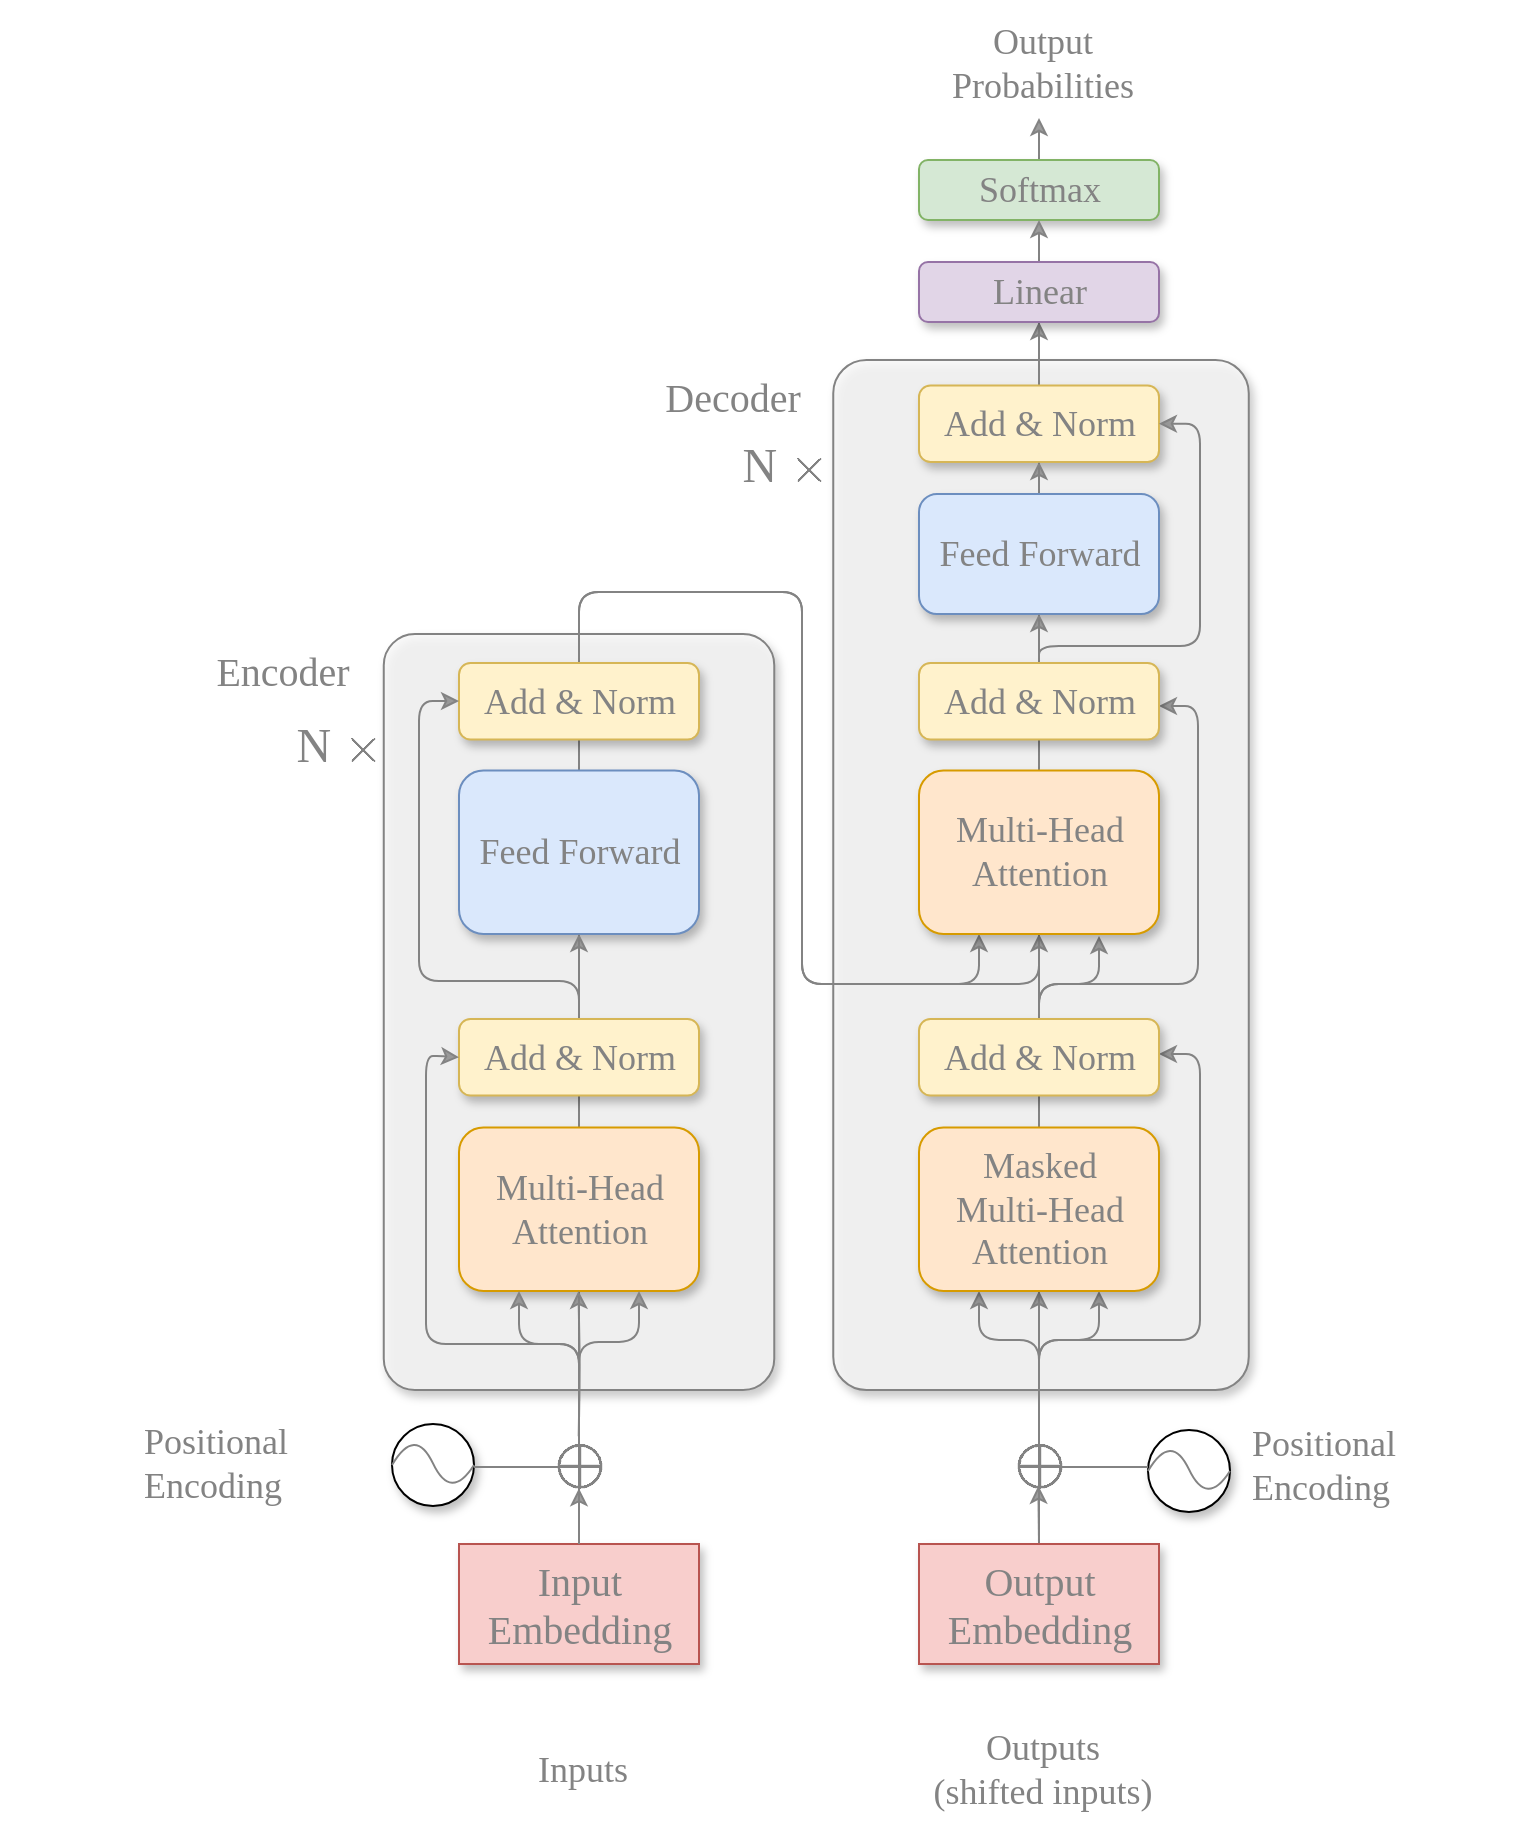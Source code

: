 <mxfile version="22.0.4" type="github" pages="2">
  <diagram name="Page-1" id="L9wKxA3IgMW9D4mlLyfj">
    <mxGraphModel dx="1159" dy="853" grid="0" gridSize="10" guides="1" tooltips="1" connect="1" arrows="1" fold="1" page="0" pageScale="1" pageWidth="850" pageHeight="1100" background="none" math="1" shadow="0">
      <root>
        <mxCell id="0" />
        <mxCell id="1" parent="0" />
        <mxCell id="UqhF--r-Gl4hebt5zzpi-48" value="" style="whiteSpace=wrap;html=1;rounded=1;flipV=0;fontFamily=IBM Plex Mono;fontSize=18;fillColor=#F8F8F8;fontColor=#838383;strokeColor=#838383;arcSize=8;comic=0;shadow=1;fillOpacity=80;fillStyle=auto;" parent="1" vertex="1">
          <mxGeometry x="210.88" y="424" width="195.25" height="378" as="geometry" />
        </mxCell>
        <mxCell id="UqhF--r-Gl4hebt5zzpi-1" value="" style="whiteSpace=wrap;html=1;rounded=1;fontFamily=IBM Plex Mono;fontSize=18;fillStyle=auto;fillColor=#F8F8F8;arcSize=8;fontColor=#838383;comic=0;shadow=1;fillOpacity=80;gradientColor=none;strokeColor=#838383;" parent="1" vertex="1">
          <mxGeometry x="435.63" y="287" width="207.75" height="515" as="geometry" />
        </mxCell>
        <mxCell id="UqhF--r-Gl4hebt5zzpi-81" style="edgeStyle=orthogonalEdgeStyle;shape=connector;rounded=1;orthogonalLoop=1;jettySize=auto;html=1;exitX=0.5;exitY=0;exitDx=0;exitDy=0;labelBackgroundColor=default;strokeColor=#838383;fontFamily=Helvetica;fontSize=12;fontColor=#838383;endArrow=classic;strokeOpacity=100;fillOpacity=80;comic=0;shadow=0;jiggle=0.5;" parent="1" source="UqhF--r-Gl4hebt5zzpi-17" target="UqhF--r-Gl4hebt5zzpi-12" edge="1">
          <mxGeometry relative="1" as="geometry">
            <Array as="points">
              <mxPoint x="539" y="599" />
              <mxPoint x="618" y="599" />
              <mxPoint x="618" y="460" />
            </Array>
          </mxGeometry>
        </mxCell>
        <mxCell id="UqhF--r-Gl4hebt5zzpi-80" style="edgeStyle=orthogonalEdgeStyle;shape=connector;rounded=1;orthogonalLoop=1;jettySize=auto;html=1;exitX=0.5;exitY=0;exitDx=0;exitDy=0;labelBackgroundColor=default;strokeColor=#838383;fontFamily=Helvetica;fontSize=12;fontColor=#838383;endArrow=classic;strokeOpacity=100;fillOpacity=80;comic=0;shadow=0;jiggle=0.5;" parent="1" source="UqhF--r-Gl4hebt5zzpi-17" target="UqhF--r-Gl4hebt5zzpi-14" edge="1">
          <mxGeometry relative="1" as="geometry">
            <Array as="points">
              <mxPoint x="539" y="777" />
              <mxPoint x="619" y="777" />
              <mxPoint x="619" y="634" />
            </Array>
          </mxGeometry>
        </mxCell>
        <mxCell id="UqhF--r-Gl4hebt5zzpi-95" style="edgeStyle=orthogonalEdgeStyle;shape=connector;rounded=1;orthogonalLoop=1;jettySize=auto;html=1;labelBackgroundColor=default;strokeColor=#838383;fontFamily=Helvetica;fontSize=12;fontColor=#838383;endArrow=classic;strokeOpacity=100;fillOpacity=80;comic=0;shadow=0;jiggle=0.5;" parent="1" source="UqhF--r-Gl4hebt5zzpi-9" edge="1" target="UqhF--r-Gl4hebt5zzpi-96">
          <mxGeometry relative="1" as="geometry">
            <mxPoint x="538.286" y="147.137" as="targetPoint" />
            <Array as="points">
              <mxPoint x="537" y="160" />
              <mxPoint x="537" y="160" />
            </Array>
          </mxGeometry>
        </mxCell>
        <mxCell id="UqhF--r-Gl4hebt5zzpi-9" value="Softmax" style="whiteSpace=wrap;html=1;rounded=1;fontFamily=IBM Plex Mono;fontSize=18;fillColor=#d5e8d4;strokeColor=#82b366;fontColor=#838383;comic=0;shadow=1;jiggle=0.5;" parent="1" vertex="1">
          <mxGeometry x="478.5" y="187" width="120" height="30" as="geometry" />
        </mxCell>
        <mxCell id="UqhF--r-Gl4hebt5zzpi-77" style="edgeStyle=orthogonalEdgeStyle;shape=connector;rounded=1;orthogonalLoop=1;jettySize=auto;html=1;exitX=0.5;exitY=0;exitDx=0;exitDy=0;entryX=0.5;entryY=1;entryDx=0;entryDy=0;labelBackgroundColor=default;strokeColor=#838383;fontFamily=Helvetica;fontSize=12;fontColor=#838383;endArrow=classic;strokeOpacity=100;fillOpacity=80;comic=0;shadow=0;jiggle=0.5;" parent="1" source="UqhF--r-Gl4hebt5zzpi-17" target="UqhF--r-Gl4hebt5zzpi-15" edge="1">
          <mxGeometry relative="1" as="geometry" />
        </mxCell>
        <mxCell id="UqhF--r-Gl4hebt5zzpi-78" style="edgeStyle=orthogonalEdgeStyle;shape=connector;rounded=1;orthogonalLoop=1;jettySize=auto;html=1;exitX=0.5;exitY=0;exitDx=0;exitDy=0;entryX=0.25;entryY=1;entryDx=0;entryDy=0;labelBackgroundColor=default;strokeColor=#838383;fontFamily=Helvetica;fontSize=12;fontColor=#838383;endArrow=classic;strokeOpacity=100;fillOpacity=80;comic=0;shadow=0;jiggle=0.5;" parent="1" source="UqhF--r-Gl4hebt5zzpi-17" target="UqhF--r-Gl4hebt5zzpi-15" edge="1">
          <mxGeometry relative="1" as="geometry">
            <Array as="points">
              <mxPoint x="539" y="777" />
              <mxPoint x="509" y="777" />
            </Array>
          </mxGeometry>
        </mxCell>
        <mxCell id="UqhF--r-Gl4hebt5zzpi-79" style="edgeStyle=orthogonalEdgeStyle;shape=connector;rounded=1;orthogonalLoop=1;jettySize=auto;html=1;exitX=0.5;exitY=0;exitDx=0;exitDy=0;entryX=0.75;entryY=1;entryDx=0;entryDy=0;labelBackgroundColor=default;strokeColor=#838383;fontFamily=Helvetica;fontSize=12;fontColor=#838383;endArrow=classic;strokeOpacity=100;fillOpacity=80;comic=0;shadow=0;jiggle=0.5;" parent="1" source="UqhF--r-Gl4hebt5zzpi-17" target="UqhF--r-Gl4hebt5zzpi-15" edge="1">
          <mxGeometry relative="1" as="geometry">
            <Array as="points">
              <mxPoint x="539" y="777" />
              <mxPoint x="569" y="777" />
            </Array>
          </mxGeometry>
        </mxCell>
        <mxCell id="UqhF--r-Gl4hebt5zzpi-82" value="=" style="edgeStyle=orthogonalEdgeStyle;shape=connector;rounded=1;orthogonalLoop=1;jettySize=auto;html=1;exitX=0.5;exitY=0;exitDx=0;exitDy=0;entryX=0.75;entryY=1;entryDx=0;entryDy=0;labelBackgroundColor=default;strokeColor=#838383;fontFamily=Helvetica;fontSize=12;fontColor=#838383;endArrow=classic;strokeOpacity=100;fillOpacity=80;comic=0;shadow=0;jiggle=0.5;" parent="1" source="UqhF--r-Gl4hebt5zzpi-17" edge="1">
          <mxGeometry relative="1" as="geometry">
            <mxPoint x="538.5" y="900.003" as="sourcePoint" />
            <mxPoint x="568.5" y="575" as="targetPoint" />
            <Array as="points">
              <mxPoint x="538" y="599" />
              <mxPoint x="568" y="599" />
            </Array>
          </mxGeometry>
        </mxCell>
        <mxCell id="UqhF--r-Gl4hebt5zzpi-83" style="edgeStyle=orthogonalEdgeStyle;shape=connector;rounded=1;orthogonalLoop=1;jettySize=auto;html=1;exitX=0.5;exitY=0;exitDx=0;exitDy=0;entryX=0.5;entryY=1;entryDx=0;entryDy=0;labelBackgroundColor=default;strokeColor=#838383;fontFamily=Helvetica;fontSize=12;fontColor=#838383;endArrow=classic;strokeOpacity=100;fillOpacity=80;comic=0;shadow=0;jiggle=0.5;" parent="1" source="UqhF--r-Gl4hebt5zzpi-17" target="UqhF--r-Gl4hebt5zzpi-9" edge="1">
          <mxGeometry relative="1" as="geometry" />
        </mxCell>
        <mxCell id="UqhF--r-Gl4hebt5zzpi-92" style="edgeStyle=orthogonalEdgeStyle;shape=connector;rounded=1;orthogonalLoop=1;jettySize=auto;html=1;exitX=0.5;exitY=0;exitDx=0;exitDy=0;entryX=0.498;entryY=0.772;entryDx=0;entryDy=0;entryPerimeter=0;labelBackgroundColor=default;strokeColor=#838383;fontFamily=Helvetica;fontSize=12;fontColor=#838383;endArrow=classic;strokeOpacity=100;fillOpacity=80;comic=0;shadow=0;jiggle=0.5;" parent="1" source="UqhF--r-Gl4hebt5zzpi-17" target="UqhF--r-Gl4hebt5zzpi-41" edge="1">
          <mxGeometry relative="1" as="geometry" />
        </mxCell>
        <mxCell id="UqhF--r-Gl4hebt5zzpi-17" value="&lt;font style=&quot;font-size: 20px;&quot; face=&quot;IBM Plex Mono&quot;&gt;Output&lt;br&gt;Embedding&lt;/font&gt;" style="whiteSpace=wrap;html=1;fillColor=#f8cecc;strokeColor=#b85450;fontColor=#838383;comic=0;shadow=1;jiggle=0.5;" parent="1" vertex="1">
          <mxGeometry x="478.5" y="879.003" width="120" height="60" as="geometry" />
        </mxCell>
        <mxCell id="UqhF--r-Gl4hebt5zzpi-58" style="edgeStyle=orthogonalEdgeStyle;rounded=1;orthogonalLoop=1;jettySize=auto;html=1;exitX=0.5;exitY=0;exitDx=0;exitDy=0;entryX=0.5;entryY=0.802;entryDx=0;entryDy=0;entryPerimeter=0;fontFamily=Helvetica;fontSize=12;fontColor=#838383;strokeOpacity=100;fillOpacity=80;strokeColor=#838383;comic=0;shadow=0;jiggle=0.5;" parent="1" source="UqhF--r-Gl4hebt5zzpi-18" target="UqhF--r-Gl4hebt5zzpi-37" edge="1">
          <mxGeometry relative="1" as="geometry" />
        </mxCell>
        <mxCell id="UqhF--r-Gl4hebt5zzpi-73" style="edgeStyle=orthogonalEdgeStyle;shape=connector;rounded=1;orthogonalLoop=1;jettySize=auto;html=1;exitX=0.5;exitY=0;exitDx=0;exitDy=0;entryX=0.5;entryY=1;entryDx=0;entryDy=0;labelBackgroundColor=default;strokeColor=#838383;fontFamily=Helvetica;fontSize=12;fontColor=#838383;endArrow=classic;strokeOpacity=100;fillOpacity=80;comic=0;shadow=0;jiggle=0.5;" parent="1" source="UqhF--r-Gl4hebt5zzpi-18" target="UqhF--r-Gl4hebt5zzpi-13" edge="1">
          <mxGeometry relative="1" as="geometry">
            <Array as="points">
              <mxPoint x="309" y="403" />
              <mxPoint x="420" y="403" />
              <mxPoint x="420" y="599" />
              <mxPoint x="539" y="599" />
            </Array>
          </mxGeometry>
        </mxCell>
        <mxCell id="UqhF--r-Gl4hebt5zzpi-74" style="edgeStyle=orthogonalEdgeStyle;shape=connector;rounded=1;orthogonalLoop=1;jettySize=auto;html=1;exitX=0.5;exitY=0;exitDx=0;exitDy=0;entryX=0.25;entryY=1;entryDx=0;entryDy=0;labelBackgroundColor=default;strokeColor=#838383;fontFamily=Helvetica;fontSize=12;fontColor=#838383;endArrow=classic;strokeOpacity=100;fillOpacity=80;comic=0;shadow=0;jiggle=0.5;" parent="1" edge="1">
          <mxGeometry relative="1" as="geometry">
            <mxPoint x="308.5" y="899.003" as="sourcePoint" />
            <mxPoint x="508.5" y="574" as="targetPoint" />
            <Array as="points">
              <mxPoint x="309" y="403" />
              <mxPoint x="420" y="403" />
              <mxPoint x="420" y="599" />
              <mxPoint x="509" y="599" />
            </Array>
          </mxGeometry>
        </mxCell>
        <mxCell id="UqhF--r-Gl4hebt5zzpi-18" value="Input Embedding" style="whiteSpace=wrap;html=1;fontFamily=IBM Plex Mono;fontSize=20;fillColor=#f8cecc;strokeColor=#b85450;fontColor=#838383;comic=0;shadow=1;jiggle=0.5;" parent="1" vertex="1">
          <mxGeometry x="248.5" y="879.003" width="120" height="60" as="geometry" />
        </mxCell>
        <mxCell id="UqhF--r-Gl4hebt5zzpi-51" value="&lt;font style=&quot;font-size: 18px;&quot; face=&quot;IBM Plex Mono&quot;&gt;Positional&lt;br&gt;Encoding&lt;/font&gt;" style="text;html=1;align=left;verticalAlign=middle;resizable=0;points=[];autosize=1;strokeColor=none;fillColor=none;fontSize=12;fontFamily=Helvetica;fontColor=#838383;comic=0;shadow=1;jiggle=0.5;" parent="1" vertex="1">
          <mxGeometry x="89" y="811" width="126" height="55" as="geometry" />
        </mxCell>
        <mxCell id="UqhF--r-Gl4hebt5zzpi-49" value="" style="group;flipV=0;fontFamily=IBM Plex Mono;fontSize=18;fontColor=#838383;comic=0;shadow=1;jiggle=0.5;" parent="1" vertex="1" connectable="0">
          <mxGeometry x="248.5" y="467.5" width="120" height="294" as="geometry" />
        </mxCell>
        <mxCell id="UqhF--r-Gl4hebt5zzpi-52" value="" style="group;fontFamily=IBM Plex Mono;fontSize=18;fontColor=#838383;comic=0;shadow=1;jiggle=0.5;" parent="UqhF--r-Gl4hebt5zzpi-49" vertex="1" connectable="0">
          <mxGeometry y="-9" width="120" height="294" as="geometry" />
        </mxCell>
        <mxCell id="UqhF--r-Gl4hebt5zzpi-44" value="Add &amp;amp; Norm" style="whiteSpace=wrap;html=1;rounded=1;fontFamily=IBM Plex Mono;fontSize=18;fillColor=#fff2cc;strokeColor=#d6b656;fontColor=#838383;comic=0;shadow=1;jiggle=0.5;" parent="UqhF--r-Gl4hebt5zzpi-52" vertex="1">
          <mxGeometry y="-20" width="120" height="38.25" as="geometry" />
        </mxCell>
        <mxCell id="UqhF--r-Gl4hebt5zzpi-45" value="Feed Forward" style="whiteSpace=wrap;html=1;rounded=1;fontFamily=IBM Plex Mono;fontSize=18;fillColor=#dae8fc;strokeColor=#6c8ebf;fontColor=#838383;comic=0;shadow=1;jiggle=0.5;" parent="UqhF--r-Gl4hebt5zzpi-52" vertex="1">
          <mxGeometry y="33.75" width="120" height="81.75" as="geometry" />
        </mxCell>
        <mxCell id="UqhF--r-Gl4hebt5zzpi-71" value="" style="edgeStyle=orthogonalEdgeStyle;rounded=1;orthogonalLoop=1;jettySize=auto;html=1;fontFamily=Helvetica;fontSize=12;fontColor=#838383;strokeOpacity=100;fillOpacity=80;strokeColor=#838383;comic=0;shadow=0;jiggle=0.5;" parent="UqhF--r-Gl4hebt5zzpi-52" source="UqhF--r-Gl4hebt5zzpi-46" target="UqhF--r-Gl4hebt5zzpi-45" edge="1">
          <mxGeometry relative="1" as="geometry" />
        </mxCell>
        <mxCell id="UqhF--r-Gl4hebt5zzpi-72" style="edgeStyle=orthogonalEdgeStyle;rounded=1;orthogonalLoop=1;jettySize=auto;html=1;exitX=0.5;exitY=0;exitDx=0;exitDy=0;fontFamily=Helvetica;fontSize=12;fontColor=#838383;strokeOpacity=100;fillOpacity=80;strokeColor=#838383;comic=0;shadow=0;jiggle=0.5;" parent="UqhF--r-Gl4hebt5zzpi-52" source="UqhF--r-Gl4hebt5zzpi-46" target="UqhF--r-Gl4hebt5zzpi-44" edge="1">
          <mxGeometry relative="1" as="geometry">
            <Array as="points">
              <mxPoint x="60" y="139" />
              <mxPoint x="-20" y="139" />
              <mxPoint x="-20" y="-1" />
            </Array>
          </mxGeometry>
        </mxCell>
        <mxCell id="UqhF--r-Gl4hebt5zzpi-46" value="Add &amp;amp; Norm" style="whiteSpace=wrap;html=1;rounded=1;fontFamily=IBM Plex Mono;fontSize=18;fillColor=#fff2cc;strokeColor=#d6b656;fontColor=#838383;comic=0;shadow=1;jiggle=0.5;" parent="UqhF--r-Gl4hebt5zzpi-52" vertex="1">
          <mxGeometry y="158" width="120" height="38.25" as="geometry" />
        </mxCell>
        <mxCell id="UqhF--r-Gl4hebt5zzpi-47" value="Multi-Head&lt;br style=&quot;font-size: 18px;&quot;&gt;Attention" style="whiteSpace=wrap;html=1;rounded=1;fontFamily=IBM Plex Mono;fontSize=18;fillColor=#ffe6cc;strokeColor=#d79b00;fontColor=#838383;comic=0;shadow=1;jiggle=0.5;" parent="UqhF--r-Gl4hebt5zzpi-52" vertex="1">
          <mxGeometry y="212.25" width="120" height="81.75" as="geometry" />
        </mxCell>
        <mxCell id="UqhF--r-Gl4hebt5zzpi-68" style="edgeStyle=orthogonalEdgeStyle;rounded=1;orthogonalLoop=1;jettySize=auto;html=1;entryX=0.519;entryY=-0.216;entryDx=0;entryDy=0;entryPerimeter=0;fontFamily=Helvetica;fontSize=12;fontColor=#838383;strokeOpacity=100;fillOpacity=80;strokeColor=#838383;comic=0;shadow=0;jiggle=0.5;" parent="UqhF--r-Gl4hebt5zzpi-52" edge="1">
          <mxGeometry relative="1" as="geometry">
            <mxPoint x="59.853" y="366.6" as="sourcePoint" />
            <mxPoint x="59.74" y="293.996" as="targetPoint" />
          </mxGeometry>
        </mxCell>
        <mxCell id="UqhF--r-Gl4hebt5zzpi-62" style="edgeStyle=orthogonalEdgeStyle;rounded=1;orthogonalLoop=1;jettySize=auto;html=1;entryX=0.25;entryY=1;entryDx=0;entryDy=0;fontFamily=Helvetica;fontSize=12;fontColor=#838383;comic=0;strokeOpacity=100;fillOpacity=80;strokeColor=#838383;shadow=0;jiggle=0.5;" parent="1" target="UqhF--r-Gl4hebt5zzpi-47" edge="1">
          <mxGeometry relative="1" as="geometry">
            <mxPoint x="308.538" y="807.5" as="sourcePoint" />
            <Array as="points">
              <mxPoint x="308" y="779" />
              <mxPoint x="278" y="779" />
            </Array>
          </mxGeometry>
        </mxCell>
        <mxCell id="UqhF--r-Gl4hebt5zzpi-37" value="$$\oplus$$" style="text;html=1;align=center;verticalAlign=middle;resizable=0;points=[];autosize=1;strokeColor=none;fillColor=none;spacing=0;fontSize=28;fontColor=#838383;comic=0;shadow=1;jiggle=0.5;" parent="1" vertex="1">
          <mxGeometry x="233" y="817.5" width="151" height="42" as="geometry" />
        </mxCell>
        <mxCell id="UqhF--r-Gl4hebt5zzpi-57" value="" style="group;fontColor=#838383;comic=0;shadow=1;jiggle=0.5;" parent="1" vertex="1" connectable="0">
          <mxGeometry x="215" y="819" width="41" height="41" as="geometry" />
        </mxCell>
        <mxCell id="UqhF--r-Gl4hebt5zzpi-32" value="" style="ellipse;whiteSpace=wrap;html=1;strokeWidth=1;fontColor=#838383;comic=0;shadow=1;jiggle=0.5;" parent="UqhF--r-Gl4hebt5zzpi-57" vertex="1">
          <mxGeometry width="41" height="41" as="geometry" />
        </mxCell>
        <mxCell id="UqhF--r-Gl4hebt5zzpi-36" value="" style="edgeStyle=none;orthogonalLoop=1;jettySize=auto;html=1;endArrow=none;endFill=0;exitX=0;exitY=0.5;exitDx=0;exitDy=0;entryX=1;entryY=0.5;entryDx=0;entryDy=0;strokeWidth=1;fontColor=#838383;strokeOpacity=100;fillOpacity=80;strokeColor=#838383;comic=0;shadow=0;jiggle=0.5;curved=1;" parent="UqhF--r-Gl4hebt5zzpi-57" source="UqhF--r-Gl4hebt5zzpi-32" target="UqhF--r-Gl4hebt5zzpi-32" edge="1">
          <mxGeometry width="100" relative="1" as="geometry">
            <mxPoint x="-0.774" y="20.113" as="sourcePoint" />
            <mxPoint x="40.226" y="19.34" as="targetPoint" />
            <Array as="points">
              <mxPoint x="11.604" y="0.774" />
              <mxPoint x="29.396" y="38.679" />
            </Array>
          </mxGeometry>
        </mxCell>
        <mxCell id="UqhF--r-Gl4hebt5zzpi-63" style="edgeStyle=orthogonalEdgeStyle;rounded=1;orthogonalLoop=1;jettySize=auto;html=1;entryX=0.75;entryY=1;entryDx=0;entryDy=0;fontFamily=Helvetica;fontSize=12;fontColor=#838383;comic=0;strokeOpacity=100;fillOpacity=80;strokeColor=#838383;shadow=0;jiggle=0.5;" parent="1" target="UqhF--r-Gl4hebt5zzpi-47" edge="1">
          <mxGeometry relative="1" as="geometry">
            <mxPoint x="308.538" y="815.5" as="sourcePoint" />
            <Array as="points">
              <mxPoint x="308" y="778" />
              <mxPoint x="338" y="778" />
            </Array>
          </mxGeometry>
        </mxCell>
        <mxCell id="UqhF--r-Gl4hebt5zzpi-60" value="&amp;nbsp;" style="text;html=1;align=center;verticalAlign=middle;resizable=0;points=[];autosize=1;strokeColor=none;fillColor=none;fontSize=12;fontFamily=Helvetica;fontColor=#838383;comic=0;shadow=1;" parent="1" vertex="1">
          <mxGeometry x="298" y="825.5" width="21" height="26" as="geometry" />
        </mxCell>
        <mxCell id="UqhF--r-Gl4hebt5zzpi-69" style="edgeStyle=orthogonalEdgeStyle;rounded=1;orthogonalLoop=1;jettySize=auto;html=1;entryX=0;entryY=0.5;entryDx=0;entryDy=0;fontFamily=Helvetica;fontSize=12;fontColor=#838383;exitX=0.5;exitY=0;exitDx=0;exitDy=0;strokeOpacity=100;fillOpacity=80;strokeColor=#838383;comic=0;shadow=0;jiggle=0.5;" parent="1" source="UqhF--r-Gl4hebt5zzpi-18" target="UqhF--r-Gl4hebt5zzpi-46" edge="1">
          <mxGeometry relative="1" as="geometry">
            <mxPoint x="289" y="864" as="sourcePoint" />
            <mxPoint x="248.5" y="628.625" as="targetPoint" />
            <Array as="points">
              <mxPoint x="309" y="779" />
              <mxPoint x="232" y="779" />
              <mxPoint x="232" y="635" />
              <mxPoint x="239" y="635" />
            </Array>
          </mxGeometry>
        </mxCell>
        <mxCell id="UqhF--r-Gl4hebt5zzpi-14" value="Add &amp;amp; Norm" style="whiteSpace=wrap;html=1;rounded=1;fontFamily=IBM Plex Mono;fontSize=18;fillColor=#fff2cc;strokeColor=#d6b656;fontColor=#838383;comic=0;shadow=1;jiggle=0.5;" parent="1" vertex="1">
          <mxGeometry x="478.5" y="616.5" width="120" height="38.25" as="geometry" />
        </mxCell>
        <mxCell id="UqhF--r-Gl4hebt5zzpi-15" value="Masked&lt;br style=&quot;font-size: 18px;&quot;&gt;Multi-Head&lt;br style=&quot;font-size: 18px;&quot;&gt;Attention" style="whiteSpace=wrap;html=1;rounded=1;fontFamily=IBM Plex Mono;fontSize=18;fillColor=#ffe6cc;strokeColor=#d79b00;fontColor=#838383;comic=0;shadow=1;jiggle=0.5;" parent="1" vertex="1">
          <mxGeometry x="478.5" y="670.75" width="120" height="81.75" as="geometry" />
        </mxCell>
        <mxCell id="UqhF--r-Gl4hebt5zzpi-86" value="" style="edgeStyle=orthogonalEdgeStyle;shape=connector;rounded=1;orthogonalLoop=1;jettySize=auto;html=1;labelBackgroundColor=default;strokeColor=#838383;fontFamily=Helvetica;fontSize=12;fontColor=#838383;endArrow=classic;strokeOpacity=100;fillOpacity=80;comic=0;shadow=0;jiggle=0.5;" parent="1" source="UqhF--r-Gl4hebt5zzpi-10" target="UqhF--r-Gl4hebt5zzpi-16" edge="1">
          <mxGeometry relative="1" as="geometry" />
        </mxCell>
        <mxCell id="UqhF--r-Gl4hebt5zzpi-10" value="Add &amp;amp; Norm" style="whiteSpace=wrap;html=1;rounded=1;fontFamily=IBM Plex Mono;fontSize=18;fillColor=#fff2cc;strokeColor=#d6b656;fontColor=#838383;comic=0;shadow=1;jiggle=0.5;" parent="1" vertex="1">
          <mxGeometry x="478.5" y="299.75" width="120" height="38.25" as="geometry" />
        </mxCell>
        <mxCell id="UqhF--r-Gl4hebt5zzpi-87" style="edgeStyle=orthogonalEdgeStyle;shape=connector;rounded=1;orthogonalLoop=1;jettySize=auto;html=1;exitX=0.5;exitY=0;exitDx=0;exitDy=0;entryX=0.5;entryY=1;entryDx=0;entryDy=0;labelBackgroundColor=default;strokeColor=#838383;fontFamily=Helvetica;fontSize=12;fontColor=#838383;endArrow=classic;strokeOpacity=100;fillOpacity=80;comic=0;shadow=0;jiggle=0.5;" parent="1" source="UqhF--r-Gl4hebt5zzpi-11" target="UqhF--r-Gl4hebt5zzpi-10" edge="1">
          <mxGeometry relative="1" as="geometry" />
        </mxCell>
        <mxCell id="UqhF--r-Gl4hebt5zzpi-11" value="Feed Forward" style="whiteSpace=wrap;html=1;rounded=1;fontFamily=IBM Plex Mono;fontSize=18;fillColor=#dae8fc;strokeColor=#6c8ebf;fontColor=#838383;comic=0;shadow=1;jiggle=0.5;" parent="1" vertex="1">
          <mxGeometry x="478.5" y="354" width="120" height="60" as="geometry" />
        </mxCell>
        <mxCell id="UqhF--r-Gl4hebt5zzpi-84" style="edgeStyle=orthogonalEdgeStyle;shape=connector;rounded=1;orthogonalLoop=1;jettySize=auto;html=1;exitX=0.5;exitY=0;exitDx=0;exitDy=0;entryX=0.5;entryY=1;entryDx=0;entryDy=0;labelBackgroundColor=default;strokeColor=#838383;fontFamily=Helvetica;fontSize=12;fontColor=#838383;endArrow=classic;strokeOpacity=100;fillOpacity=80;comic=0;shadow=0;jiggle=0.5;" parent="1" source="UqhF--r-Gl4hebt5zzpi-12" target="UqhF--r-Gl4hebt5zzpi-11" edge="1">
          <mxGeometry relative="1" as="geometry" />
        </mxCell>
        <mxCell id="UqhF--r-Gl4hebt5zzpi-85" style="edgeStyle=orthogonalEdgeStyle;shape=connector;rounded=1;orthogonalLoop=1;jettySize=auto;html=1;exitX=0.5;exitY=0;exitDx=0;exitDy=0;entryX=1;entryY=0.5;entryDx=0;entryDy=0;labelBackgroundColor=default;strokeColor=#838383;fontFamily=Helvetica;fontSize=12;fontColor=#838383;endArrow=classic;strokeOpacity=100;fillOpacity=80;comic=0;shadow=0;jiggle=0.5;" parent="1" source="UqhF--r-Gl4hebt5zzpi-12" target="UqhF--r-Gl4hebt5zzpi-10" edge="1">
          <mxGeometry relative="1" as="geometry">
            <Array as="points">
              <mxPoint x="538" y="430" />
              <mxPoint x="619" y="430" />
              <mxPoint x="619" y="319" />
            </Array>
          </mxGeometry>
        </mxCell>
        <mxCell id="UqhF--r-Gl4hebt5zzpi-12" value="Add &amp;amp; Norm" style="whiteSpace=wrap;html=1;rounded=1;fontFamily=IBM Plex Mono;fontSize=18;fillColor=#fff2cc;strokeColor=#d6b656;fontColor=#838383;comic=0;shadow=1;jiggle=0.5;" parent="1" vertex="1">
          <mxGeometry x="478.5" y="438.5" width="120" height="38.25" as="geometry" />
        </mxCell>
        <mxCell id="UqhF--r-Gl4hebt5zzpi-13" value="Multi-Head Attention" style="whiteSpace=wrap;html=1;rounded=1;fontFamily=IBM Plex Mono;fontSize=18;fillColor=#ffe6cc;strokeColor=#d79b00;fontColor=#838383;comic=0;shadow=1;jiggle=0.5;" parent="1" vertex="1">
          <mxGeometry x="478.5" y="492.25" width="120" height="81.75" as="geometry" />
        </mxCell>
        <mxCell id="UqhF--r-Gl4hebt5zzpi-16" value="Linear" style="whiteSpace=wrap;html=1;rounded=1;fontFamily=IBM Plex Mono;fontSize=18;fillColor=#e1d5e7;strokeColor=#9673a6;fontColor=#838383;comic=0;shadow=1;jiggle=0.5;" parent="1" vertex="1">
          <mxGeometry x="478.5" y="238" width="120" height="30" as="geometry" />
        </mxCell>
        <mxCell id="UqhF--r-Gl4hebt5zzpi-41" value="$$\oplus$$" style="text;html=1;align=center;verticalAlign=middle;resizable=0;points=[];autosize=1;strokeColor=none;fillColor=none;spacing=0;fontSize=28;fontColor=#838383;comic=0;shadow=1;jiggle=0.5;" parent="1" vertex="1">
          <mxGeometry x="463" y="817.5" width="151" height="42" as="geometry" />
        </mxCell>
        <mxCell id="UqhF--r-Gl4hebt5zzpi-88" value="" style="group;fontColor=#838383;comic=0;shadow=1;jiggle=0.5;" parent="1" vertex="1" connectable="0">
          <mxGeometry x="593" y="822" width="41" height="41" as="geometry" />
        </mxCell>
        <mxCell id="UqhF--r-Gl4hebt5zzpi-89" value="" style="ellipse;whiteSpace=wrap;html=1;strokeWidth=1;fontColor=#838383;comic=0;shadow=1;jiggle=0.5;" parent="UqhF--r-Gl4hebt5zzpi-88" vertex="1">
          <mxGeometry width="41" height="41" as="geometry" />
        </mxCell>
        <mxCell id="UqhF--r-Gl4hebt5zzpi-90" value="" style="edgeStyle=none;orthogonalLoop=1;jettySize=auto;html=1;endArrow=none;endFill=0;exitX=0;exitY=0.5;exitDx=0;exitDy=0;entryX=1;entryY=0.5;entryDx=0;entryDy=0;strokeWidth=1;fontColor=#838383;strokeOpacity=100;fillOpacity=80;strokeColor=#838383;comic=0;shadow=0;jiggle=0.5;curved=1;" parent="UqhF--r-Gl4hebt5zzpi-88" source="UqhF--r-Gl4hebt5zzpi-89" target="UqhF--r-Gl4hebt5zzpi-89" edge="1">
          <mxGeometry width="100" relative="1" as="geometry">
            <mxPoint x="-0.774" y="20.113" as="sourcePoint" />
            <mxPoint x="40.226" y="19.34" as="targetPoint" />
            <Array as="points">
              <mxPoint x="11.604" y="0.774" />
              <mxPoint x="29.396" y="38.679" />
            </Array>
          </mxGeometry>
        </mxCell>
        <mxCell id="UqhF--r-Gl4hebt5zzpi-91" value="&lt;font style=&quot;font-size: 18px;&quot; face=&quot;IBM Plex Mono&quot;&gt;Positional&lt;br&gt;Encoding&lt;/font&gt;" style="text;html=1;align=left;verticalAlign=middle;resizable=0;points=[];autosize=1;strokeColor=none;fillColor=none;fontSize=12;fontFamily=Helvetica;fontColor=#838383;comic=0;shadow=1;jiggle=0.5;" parent="1" vertex="1">
          <mxGeometry x="643.38" y="812" width="126" height="55" as="geometry" />
        </mxCell>
        <mxCell id="UqhF--r-Gl4hebt5zzpi-93" value="Inputs" style="text;html=1;align=center;verticalAlign=middle;resizable=0;points=[];autosize=1;strokeColor=none;fillColor=none;fontSize=18;fontFamily=IBM Plex Mono;fontColor=#838383;comic=0;shadow=1;jiggle=0.5;" parent="1" vertex="1">
          <mxGeometry x="268.01" y="974.5" width="83" height="34" as="geometry" />
        </mxCell>
        <mxCell id="UqhF--r-Gl4hebt5zzpi-94" value="Outputs&lt;br style=&quot;font-size: 18px;&quot;&gt;(shifted inputs)" style="text;html=1;align=center;verticalAlign=middle;resizable=0;points=[];autosize=1;strokeColor=none;fillColor=none;fontSize=18;fontFamily=IBM Plex Mono;fontColor=#838383;comic=0;shadow=1;jiggle=0.5;" parent="1" vertex="1">
          <mxGeometry x="444" y="964" width="191" height="55" as="geometry" />
        </mxCell>
        <mxCell id="UqhF--r-Gl4hebt5zzpi-96" value="Output&lt;br style=&quot;font-size: 18px;&quot;&gt;Probabilities" style="text;html=1;align=center;verticalAlign=middle;resizable=0;points=[];autosize=1;strokeColor=none;fillColor=none;fontSize=18;fontFamily=IBM Plex Mono;fontColor=#838383;comic=0;shadow=1;jiggle=0.5;" parent="1" vertex="1">
          <mxGeometry x="460.51" y="111" width="158" height="55" as="geometry" />
        </mxCell>
        <mxCell id="UqhF--r-Gl4hebt5zzpi-97" value="" style="edgeStyle=orthogonalEdgeStyle;shape=connector;rounded=1;orthogonalLoop=1;jettySize=auto;html=1;labelBackgroundColor=default;strokeColor=#838383;fontFamily=Helvetica;fontSize=12;fontColor=#838383;endArrow=none;endFill=0;strokeWidth=1;strokeOpacity=100;fillOpacity=80;comic=0;shadow=0;jiggle=0.5;" parent="1" edge="1">
          <mxGeometry relative="1" as="geometry">
            <mxPoint x="256.0" y="840.5" as="sourcePoint" />
            <mxPoint x="298" y="840.5" as="targetPoint" />
          </mxGeometry>
        </mxCell>
        <mxCell id="UqhF--r-Gl4hebt5zzpi-99" value="&amp;nbsp;" style="text;html=1;align=center;verticalAlign=middle;resizable=0;points=[];autosize=1;strokeColor=none;fillColor=none;fontSize=12;fontFamily=Helvetica;fontColor=#838383;comic=0;shadow=1;" parent="1" vertex="1">
          <mxGeometry x="529" y="825.5" width="21" height="26" as="geometry" />
        </mxCell>
        <mxCell id="UqhF--r-Gl4hebt5zzpi-100" style="edgeStyle=orthogonalEdgeStyle;shape=connector;rounded=1;orthogonalLoop=1;jettySize=auto;html=1;exitX=0;exitY=0.5;exitDx=0;exitDy=0;labelBackgroundColor=default;strokeColor=#838383;fontFamily=Helvetica;fontSize=12;fontColor=#838383;endArrow=none;endFill=0;strokeWidth=1;strokeOpacity=100;fillOpacity=80;comic=0;shadow=0;jiggle=0.5;" parent="1" edge="1">
          <mxGeometry relative="1" as="geometry">
            <mxPoint x="593.0" y="840.5" as="sourcePoint" />
            <mxPoint x="550" y="840.5" as="targetPoint" />
          </mxGeometry>
        </mxCell>
        <mxCell id="K7huDpgQSB3ZWNo1R82g-1" value="&lt;font face=&quot;IBM Plex Mono&quot; style=&quot;font-size: 20px;&quot;&gt;Decoder&lt;/font&gt;" style="text;html=1;align=center;verticalAlign=middle;resizable=0;points=[];autosize=1;strokeColor=none;fillColor=none;fontSize=11;fontFamily=Helvetica;fontColor=#838383;comic=0;shadow=1;jiggle=0.5;rotation=0;" vertex="1" parent="1">
          <mxGeometry x="333.63" y="287" width="102" height="36" as="geometry" />
        </mxCell>
        <mxCell id="K7huDpgQSB3ZWNo1R82g-2" value="&lt;font face=&quot;IBM Plex Mono&quot; style=&quot;font-size: 20px;&quot;&gt;Encoder&lt;/font&gt;" style="text;html=1;align=center;verticalAlign=middle;resizable=0;points=[];autosize=1;strokeColor=none;fillColor=none;fontSize=11;fontFamily=Helvetica;fontColor=#838383;comic=0;shadow=1;jiggle=0.5;rotation=0;" vertex="1" parent="1">
          <mxGeometry x="108.88" y="424" width="102" height="36" as="geometry" />
        </mxCell>
        <mxCell id="K7huDpgQSB3ZWNo1R82g-5" value="N \(\times\)" style="text;html=1;align=right;verticalAlign=middle;resizable=0;points=[];autosize=1;strokeColor=none;fillColor=none;fontSize=24;fontFamily=IBM Plex Mono;fontColor=#838383;" vertex="1" parent="1">
          <mxGeometry x="19.88" y="459.75" width="191" height="41" as="geometry" />
        </mxCell>
        <mxCell id="K7huDpgQSB3ZWNo1R82g-7" value="N \(\times\)" style="text;html=1;align=right;verticalAlign=middle;resizable=0;points=[];autosize=1;strokeColor=none;fillColor=none;fontSize=24;fontFamily=IBM Plex Mono;fontColor=#838383;" vertex="1" parent="1">
          <mxGeometry x="242.88" y="319" width="191" height="41" as="geometry" />
        </mxCell>
      </root>
    </mxGraphModel>
  </diagram>
  <diagram id="6ZiKRdnD_onH5N_1Efce" name="Page-2">
    <mxGraphModel dx="632" dy="465" grid="0" gridSize="10" guides="1" tooltips="1" connect="1" arrows="1" fold="1" page="1" pageScale="1" pageWidth="850" pageHeight="1100" math="1" shadow="0">
      <root>
        <mxCell id="0" />
        <mxCell id="1" parent="0" />
        <mxCell id="8phl6j2SaBWz-fMP-7BG-61" style="edgeStyle=orthogonalEdgeStyle;shape=connector;rounded=1;orthogonalLoop=1;jettySize=auto;html=1;exitX=0.5;exitY=0;exitDx=0;exitDy=0;entryX=0.5;entryY=1;entryDx=0;entryDy=0;labelBackgroundColor=default;strokeColor=#838383;fontFamily=Helvetica;fontSize=12;fontColor=#838383;endArrow=classic;" parent="1" source="8phl6j2SaBWz-fMP-7BG-7" target="8phl6j2SaBWz-fMP-7BG-4" edge="1">
          <mxGeometry relative="1" as="geometry" />
        </mxCell>
        <mxCell id="8phl6j2SaBWz-fMP-7BG-62" style="edgeStyle=orthogonalEdgeStyle;shape=connector;rounded=1;orthogonalLoop=1;jettySize=auto;html=1;exitX=0.5;exitY=0;exitDx=0;exitDy=0;entryX=0.5;entryY=1;entryDx=0;entryDy=0;labelBackgroundColor=default;strokeColor=#838383;fontFamily=Helvetica;fontSize=12;fontColor=#838383;endArrow=classic;" parent="1" source="8phl6j2SaBWz-fMP-7BG-6" target="8phl6j2SaBWz-fMP-7BG-3" edge="1">
          <mxGeometry relative="1" as="geometry" />
        </mxCell>
        <mxCell id="8phl6j2SaBWz-fMP-7BG-21" value="V" style="text;html=1;align=center;verticalAlign=middle;resizable=0;points=[];autosize=1;strokeColor=none;fillColor=none;fontSize=18;fontFamily=IBM Plex Mono;fontColor=#838383;shadow=1;" parent="1" vertex="1">
          <mxGeometry x="531.61" y="443" width="29" height="34" as="geometry" />
        </mxCell>
        <mxCell id="8phl6j2SaBWz-fMP-7BG-22" value="K" style="text;html=1;align=center;verticalAlign=middle;resizable=0;points=[];autosize=1;strokeColor=none;fillColor=none;fontSize=18;fontFamily=IBM Plex Mono;fontColor=#838383;shadow=1;" parent="1" vertex="1">
          <mxGeometry x="604.27" y="443" width="29" height="34" as="geometry" />
        </mxCell>
        <mxCell id="8phl6j2SaBWz-fMP-7BG-23" value="Q" style="text;html=1;align=center;verticalAlign=middle;resizable=0;points=[];autosize=1;strokeColor=none;fillColor=none;fontSize=18;fontFamily=IBM Plex Mono;fontColor=#838383;shadow=1;" parent="1" vertex="1">
          <mxGeometry x="675.15" y="443" width="29" height="34" as="geometry" />
        </mxCell>
        <mxCell id="8phl6j2SaBWz-fMP-7BG-84" style="edgeStyle=orthogonalEdgeStyle;shape=connector;rounded=1;orthogonalLoop=1;jettySize=auto;html=1;exitX=0.5;exitY=0;exitDx=0;exitDy=0;labelBackgroundColor=default;strokeColor=#838383;fontFamily=Helvetica;fontSize=12;fontColor=#838383;endArrow=classic;" parent="1" source="8phl6j2SaBWz-fMP-7BG-42" target="8phl6j2SaBWz-fMP-7BG-54" edge="1">
          <mxGeometry relative="1" as="geometry">
            <Array as="points">
              <mxPoint x="572" y="150" />
              <mxPoint x="572" y="150" />
            </Array>
          </mxGeometry>
        </mxCell>
        <mxCell id="8phl6j2SaBWz-fMP-7BG-42" value="Linear" style="whiteSpace=wrap;html=1;rounded=1;strokeColor=#9673a6;fontFamily=IBM Plex Mono;fontSize=12;fillColor=#e1d5e7;shadow=1;" parent="1" vertex="1">
          <mxGeometry x="567.09" y="197" width="80" height="20" as="geometry" />
        </mxCell>
        <mxCell id="8phl6j2SaBWz-fMP-7BG-86" style="edgeStyle=orthogonalEdgeStyle;shape=connector;rounded=1;orthogonalLoop=1;jettySize=auto;html=1;exitX=0.5;exitY=0;exitDx=0;exitDy=0;entryX=0.5;entryY=1;entryDx=0;entryDy=0;labelBackgroundColor=default;strokeColor=#838383;fontFamily=Helvetica;fontSize=12;fontColor=#838383;endArrow=classic;" parent="1" source="8phl6j2SaBWz-fMP-7BG-43" target="8phl6j2SaBWz-fMP-7BG-42" edge="1">
          <mxGeometry relative="1" as="geometry" />
        </mxCell>
        <mxCell id="8phl6j2SaBWz-fMP-7BG-43" value="Concat" style="whiteSpace=wrap;html=1;rounded=1;strokeColor=#666666;fontFamily=IBM Plex Mono;fontSize=12;fillColor=#f5f5f5;fontColor=#333333;shadow=1;" parent="1" vertex="1">
          <mxGeometry x="567.09" y="236" width="80" height="20" as="geometry" />
        </mxCell>
        <mxCell id="8phl6j2SaBWz-fMP-7BG-54" value="Multi-Head Attention" style="text;html=1;align=center;verticalAlign=middle;resizable=0;points=[];autosize=1;strokeColor=none;fillColor=none;fontSize=12;fontFamily=IBM Plex Mono;fontColor=#838383;shadow=1;" parent="1" vertex="1">
          <mxGeometry x="526.09" y="144" width="162" height="26" as="geometry" />
        </mxCell>
        <mxCell id="8phl6j2SaBWz-fMP-7BG-59" value="" style="group;fontSize=10;shadow=1;fillOpacity=100;" parent="1" vertex="1" connectable="0">
          <mxGeometry x="515.88" y="389" width="209.77" height="43" as="geometry" />
        </mxCell>
        <mxCell id="8phl6j2SaBWz-fMP-7BG-6" value="" style="whiteSpace=wrap;html=1;strokeColor=#9673a6;fontFamily=IBM Plex Mono;fontSize=12;fillColor=#e1d5e7;rounded=1;fillOpacity=100;shadow=1;" parent="8phl6j2SaBWz-fMP-7BG-59" vertex="1">
          <mxGeometry width="45.887" height="23" as="geometry" />
        </mxCell>
        <mxCell id="8phl6j2SaBWz-fMP-7BG-7" value="" style="whiteSpace=wrap;html=1;strokeColor=#9673a6;fontFamily=IBM Plex Mono;fontSize=12;fillColor=#e1d5e7;rounded=1;fillOpacity=100;shadow=1;" parent="8phl6j2SaBWz-fMP-7BG-59" vertex="1">
          <mxGeometry x="3.13" y="5" width="45.887" height="23" as="geometry" />
        </mxCell>
        <mxCell id="8phl6j2SaBWz-fMP-7BG-8" value="Linear" style="whiteSpace=wrap;html=1;strokeColor=#9673a6;fontFamily=IBM Plex Mono;fontSize=12;fillColor=#e1d5e7;rounded=1;shadow=1;fillOpacity=100;" parent="8phl6j2SaBWz-fMP-7BG-59" vertex="1">
          <mxGeometry x="7.289" y="11" width="45.887" height="23" as="geometry" />
        </mxCell>
        <mxCell id="8phl6j2SaBWz-fMP-7BG-15" value="" style="whiteSpace=wrap;html=1;strokeColor=#9673a6;fontFamily=IBM Plex Mono;fontSize=12;fillColor=#e1d5e7;rounded=1;fillOpacity=100;shadow=1;" parent="8phl6j2SaBWz-fMP-7BG-59" vertex="1">
          <mxGeometry x="72.036" width="45.887" height="23" as="geometry" />
        </mxCell>
        <mxCell id="8phl6j2SaBWz-fMP-7BG-16" value="" style="whiteSpace=wrap;html=1;strokeColor=#9673a6;fontFamily=IBM Plex Mono;fontSize=12;fillColor=#e1d5e7;rounded=1;fillOpacity=100;shadow=1;" parent="8phl6j2SaBWz-fMP-7BG-59" vertex="1">
          <mxGeometry x="76.036" y="5" width="45.887" height="23" as="geometry" />
        </mxCell>
        <mxCell id="8phl6j2SaBWz-fMP-7BG-17" value="Linear" style="whiteSpace=wrap;html=1;strokeColor=#9673a6;fontFamily=IBM Plex Mono;fontSize=12;fillColor=#e1d5e7;rounded=1;shadow=1;fillOpacity=100;" parent="8phl6j2SaBWz-fMP-7BG-59" vertex="1">
          <mxGeometry x="80.036" y="11" width="45.887" height="23" as="geometry" />
        </mxCell>
        <mxCell id="8phl6j2SaBWz-fMP-7BG-18" value="" style="whiteSpace=wrap;html=1;strokeColor=#9673a6;fontFamily=IBM Plex Mono;fontSize=12;fillColor=#e1d5e7;rounded=1;fillOpacity=100;shadow=1;" parent="8phl6j2SaBWz-fMP-7BG-59" vertex="1">
          <mxGeometry x="143.535" width="45.887" height="23" as="geometry" />
        </mxCell>
        <mxCell id="8phl6j2SaBWz-fMP-7BG-19" value="" style="whiteSpace=wrap;html=1;strokeColor=#9673a6;fontFamily=IBM Plex Mono;fontSize=12;fillColor=#e1d5e7;rounded=1;fillOpacity=100;shadow=1;" parent="8phl6j2SaBWz-fMP-7BG-59" vertex="1">
          <mxGeometry x="146.665" y="5" width="45.887" height="23" as="geometry" />
        </mxCell>
        <mxCell id="8phl6j2SaBWz-fMP-7BG-20" value="Linear" style="whiteSpace=wrap;html=1;strokeColor=#9673a6;fontFamily=IBM Plex Mono;fontSize=12;fillColor=#e1d5e7;rounded=1;shadow=1;fillOpacity=100;" parent="8phl6j2SaBWz-fMP-7BG-59" vertex="1">
          <mxGeometry x="150.823" y="11" width="45.887" height="23" as="geometry" />
        </mxCell>
        <mxCell id="8phl6j2SaBWz-fMP-7BG-24" value="" style="edgeStyle=orthogonalEdgeStyle;shape=connector;rounded=1;orthogonalLoop=1;jettySize=auto;html=1;labelBackgroundColor=default;strokeColor=#838383;fontFamily=IBM Plex Mono;fontSize=12;fontColor=default;endArrow=classic;" parent="8phl6j2SaBWz-fMP-7BG-59" source="8phl6j2SaBWz-fMP-7BG-21" target="8phl6j2SaBWz-fMP-7BG-8" edge="1">
          <mxGeometry relative="1" as="geometry" />
        </mxCell>
        <mxCell id="8phl6j2SaBWz-fMP-7BG-26" value="" style="edgeStyle=orthogonalEdgeStyle;shape=connector;rounded=1;orthogonalLoop=1;jettySize=auto;html=1;labelBackgroundColor=default;strokeColor=#838383;fontFamily=IBM Plex Mono;fontSize=12;fontColor=default;endArrow=classic;" parent="8phl6j2SaBWz-fMP-7BG-59" source="8phl6j2SaBWz-fMP-7BG-23" target="8phl6j2SaBWz-fMP-7BG-20" edge="1">
          <mxGeometry relative="1" as="geometry">
            <Array as="points" />
          </mxGeometry>
        </mxCell>
        <mxCell id="8phl6j2SaBWz-fMP-7BG-60" style="edgeStyle=orthogonalEdgeStyle;shape=connector;rounded=1;orthogonalLoop=1;jettySize=auto;html=1;exitX=0.5;exitY=0;exitDx=0;exitDy=0;entryX=0.5;entryY=1;entryDx=0;entryDy=0;labelBackgroundColor=default;strokeColor=#838383;fontFamily=Helvetica;fontSize=12;fontColor=#838383;endArrow=classic;" parent="1" source="8phl6j2SaBWz-fMP-7BG-8" target="8phl6j2SaBWz-fMP-7BG-5" edge="1">
          <mxGeometry relative="1" as="geometry" />
        </mxCell>
        <mxCell id="8phl6j2SaBWz-fMP-7BG-65" style="edgeStyle=orthogonalEdgeStyle;shape=connector;rounded=1;orthogonalLoop=1;jettySize=auto;html=1;exitX=0.5;exitY=0;exitDx=0;exitDy=0;entryX=0.5;entryY=1;entryDx=0;entryDy=0;labelBackgroundColor=default;strokeColor=#838383;fontFamily=Helvetica;fontSize=12;fontColor=#838383;endArrow=classic;" parent="1" source="8phl6j2SaBWz-fMP-7BG-17" target="8phl6j2SaBWz-fMP-7BG-5" edge="1">
          <mxGeometry relative="1" as="geometry" />
        </mxCell>
        <mxCell id="8phl6j2SaBWz-fMP-7BG-69" style="edgeStyle=orthogonalEdgeStyle;shape=connector;rounded=1;orthogonalLoop=1;jettySize=auto;html=1;exitX=0.5;exitY=0;exitDx=0;exitDy=0;entryX=0.5;entryY=1;entryDx=0;entryDy=0;labelBackgroundColor=default;strokeColor=#838383;fontFamily=Helvetica;fontSize=12;fontColor=#838383;endArrow=classic;" parent="1" source="8phl6j2SaBWz-fMP-7BG-20" target="8phl6j2SaBWz-fMP-7BG-5" edge="1">
          <mxGeometry relative="1" as="geometry" />
        </mxCell>
        <mxCell id="8phl6j2SaBWz-fMP-7BG-72" style="edgeStyle=orthogonalEdgeStyle;shape=connector;rounded=1;orthogonalLoop=1;jettySize=auto;html=1;exitX=0.5;exitY=0;exitDx=0;exitDy=0;labelBackgroundColor=default;strokeColor=#838383;fontFamily=Helvetica;fontSize=12;fontColor=#838383;endArrow=classic;" parent="1" source="8phl6j2SaBWz-fMP-7BG-19" target="8phl6j2SaBWz-fMP-7BG-4" edge="1">
          <mxGeometry relative="1" as="geometry" />
        </mxCell>
        <mxCell id="8phl6j2SaBWz-fMP-7BG-73" style="edgeStyle=orthogonalEdgeStyle;shape=connector;rounded=1;orthogonalLoop=1;jettySize=auto;html=1;exitX=0.5;exitY=0;exitDx=0;exitDy=0;labelBackgroundColor=default;strokeColor=#838383;fontFamily=Helvetica;fontSize=12;fontColor=#838383;endArrow=classic;" parent="1" source="8phl6j2SaBWz-fMP-7BG-18" target="8phl6j2SaBWz-fMP-7BG-3" edge="1">
          <mxGeometry relative="1" as="geometry" />
        </mxCell>
        <mxCell id="ElStGNLT6x1uobsjTaPV-3" style="edgeStyle=orthogonalEdgeStyle;rounded=1;orthogonalLoop=1;jettySize=auto;html=1;exitX=0.5;exitY=0;exitDx=0;exitDy=0;entryX=0.5;entryY=1;entryDx=0;entryDy=0;strokeColor=#838383;" edge="1" parent="1" source="8phl6j2SaBWz-fMP-7BG-2" target="8phl6j2SaBWz-fMP-7BG-43">
          <mxGeometry relative="1" as="geometry" />
        </mxCell>
        <mxCell id="8phl6j2SaBWz-fMP-7BG-2" value="" style="whiteSpace=wrap;html=1;strokeColor=#d79b00;fontFamily=IBM Plex Mono;fontSize=12;fillColor=#ffe6cc;rounded=1;fillOpacity=100;shadow=1;" parent="1" vertex="1">
          <mxGeometry x="507" y="291" width="161.47" height="37" as="geometry" />
        </mxCell>
        <mxCell id="ElStGNLT6x1uobsjTaPV-4" style="edgeStyle=orthogonalEdgeStyle;shape=connector;rounded=1;orthogonalLoop=1;jettySize=auto;html=1;exitX=0.5;exitY=0;exitDx=0;exitDy=0;labelBackgroundColor=default;strokeColor=#838383;align=center;verticalAlign=middle;fontFamily=Helvetica;fontSize=11;fontColor=default;endArrow=classic;" edge="1" parent="1" source="8phl6j2SaBWz-fMP-7BG-3" target="8phl6j2SaBWz-fMP-7BG-43">
          <mxGeometry relative="1" as="geometry" />
        </mxCell>
        <mxCell id="8phl6j2SaBWz-fMP-7BG-3" value="" style="whiteSpace=wrap;html=1;strokeColor=#d79b00;fontFamily=IBM Plex Mono;fontSize=12;fillColor=#ffe6cc;rounded=1;fillOpacity=100;shadow=1;" parent="1" vertex="1">
          <mxGeometry x="516.677" y="297" width="161.47" height="37" as="geometry" />
        </mxCell>
        <mxCell id="8phl6j2SaBWz-fMP-7BG-82" style="edgeStyle=orthogonalEdgeStyle;shape=connector;rounded=1;orthogonalLoop=1;jettySize=auto;html=1;labelBackgroundColor=default;strokeColor=#838383;fontFamily=Helvetica;fontSize=12;fontColor=#838383;endArrow=none;endFill=0;" parent="1" source="8phl6j2SaBWz-fMP-7BG-4" target="8phl6j2SaBWz-fMP-7BG-43" edge="1">
          <mxGeometry relative="1" as="geometry">
            <mxPoint x="608.77" y="262" as="targetPoint" />
          </mxGeometry>
        </mxCell>
        <mxCell id="8phl6j2SaBWz-fMP-7BG-4" value="" style="whiteSpace=wrap;html=1;strokeColor=#d79b00;fontFamily=IBM Plex Mono;fontSize=12;fillColor=#ffe6cc;rounded=1;fillOpacity=100;strokeOpacity=100;shadow=1;" parent="1" vertex="1">
          <mxGeometry x="522.353" y="303" width="161.47" height="37" as="geometry" />
        </mxCell>
        <mxCell id="8phl6j2SaBWz-fMP-7BG-81" style="edgeStyle=orthogonalEdgeStyle;shape=connector;rounded=1;orthogonalLoop=1;jettySize=auto;html=1;exitDx=0;exitDy=0;labelBackgroundColor=default;strokeColor=#838383;fontFamily=Helvetica;fontSize=12;fontColor=#838383;endArrow=classic;" parent="1" edge="1">
          <mxGeometry relative="1" as="geometry">
            <mxPoint x="600.02" y="262" as="targetPoint" />
            <mxPoint x="600.02" y="262" as="sourcePoint" />
          </mxGeometry>
        </mxCell>
        <mxCell id="8phl6j2SaBWz-fMP-7BG-95" value="h" style="edgeStyle=orthogonalEdgeStyle;shape=connector;orthogonalLoop=1;jettySize=auto;html=1;exitX=0;exitY=1;exitDx=0;exitDy=0;entryX=0;entryY=1;entryDx=0;entryDy=0;labelBackgroundColor=default;strokeColor=#838383;fontFamily=IBM Plex Mono;fontSize=12;fontColor=#838383;endArrow=none;endFill=0;fillColor=#ffe6cc;curved=1;" parent="1" source="8phl6j2SaBWz-fMP-7BG-5" target="8phl6j2SaBWz-fMP-7BG-2" edge="1">
          <mxGeometry x="0.099" y="-3" relative="1" as="geometry">
            <mxPoint x="497.03" y="332" as="sourcePoint" />
            <mxPoint x="465.0" y="317" as="targetPoint" />
            <Array as="points">
              <mxPoint x="506" y="346" />
              <mxPoint x="506" y="328" />
            </Array>
            <mxPoint as="offset" />
          </mxGeometry>
        </mxCell>
        <mxCell id="ElStGNLT6x1uobsjTaPV-5" style="edgeStyle=orthogonalEdgeStyle;shape=connector;rounded=1;orthogonalLoop=1;jettySize=auto;html=1;exitX=0.5;exitY=0;exitDx=0;exitDy=0;labelBackgroundColor=default;strokeColor=#838383;align=center;verticalAlign=middle;fontFamily=Helvetica;fontSize=11;fontColor=default;endArrow=classic;" edge="1" parent="1" source="8phl6j2SaBWz-fMP-7BG-5" target="8phl6j2SaBWz-fMP-7BG-43">
          <mxGeometry relative="1" as="geometry" />
        </mxCell>
        <mxCell id="8phl6j2SaBWz-fMP-7BG-5" value="Scaled Dot-Product Attn" style="whiteSpace=wrap;html=1;strokeColor=#d79b00;fontFamily=IBM Plex Mono;fontSize=12;fillColor=#ffe6cc;rounded=1;strokeOpacity=80;shadow=1;" parent="1" vertex="1">
          <mxGeometry x="534.03" y="309" width="161.47" height="37" as="geometry" />
        </mxCell>
        <mxCell id="8phl6j2SaBWz-fMP-7BG-25" value="" style="edgeStyle=orthogonalEdgeStyle;shape=connector;rounded=1;orthogonalLoop=1;jettySize=auto;html=1;labelBackgroundColor=default;strokeColor=#838383;fontFamily=IBM Plex Mono;fontSize=12;fontColor=default;endArrow=classic;entryX=0.5;entryY=1;entryDx=0;entryDy=0;" parent="1" source="8phl6j2SaBWz-fMP-7BG-22" target="8phl6j2SaBWz-fMP-7BG-17" edge="1">
          <mxGeometry relative="1" as="geometry">
            <mxPoint x="610.906" y="443" as="sourcePoint" />
            <Array as="points" />
          </mxGeometry>
        </mxCell>
      </root>
    </mxGraphModel>
  </diagram>
</mxfile>
